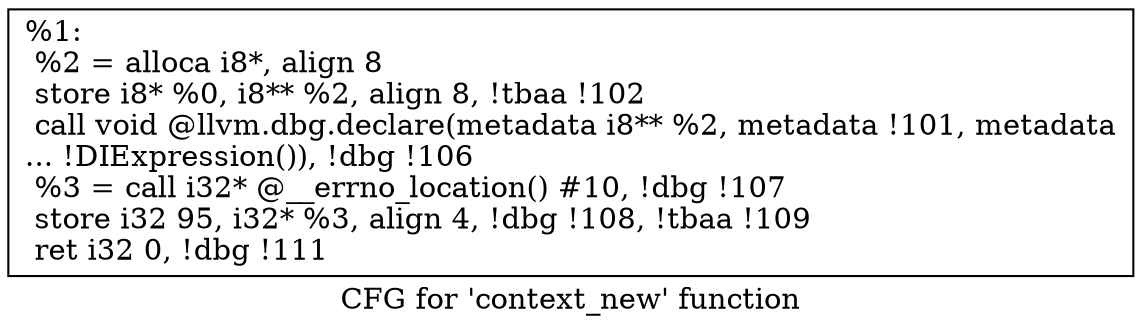 digraph "CFG for 'context_new' function" {
	label="CFG for 'context_new' function";

	Node0x10e16a0 [shape=record,label="{%1:\l  %2 = alloca i8*, align 8\l  store i8* %0, i8** %2, align 8, !tbaa !102\l  call void @llvm.dbg.declare(metadata i8** %2, metadata !101, metadata\l... !DIExpression()), !dbg !106\l  %3 = call i32* @__errno_location() #10, !dbg !107\l  store i32 95, i32* %3, align 4, !dbg !108, !tbaa !109\l  ret i32 0, !dbg !111\l}"];
}
